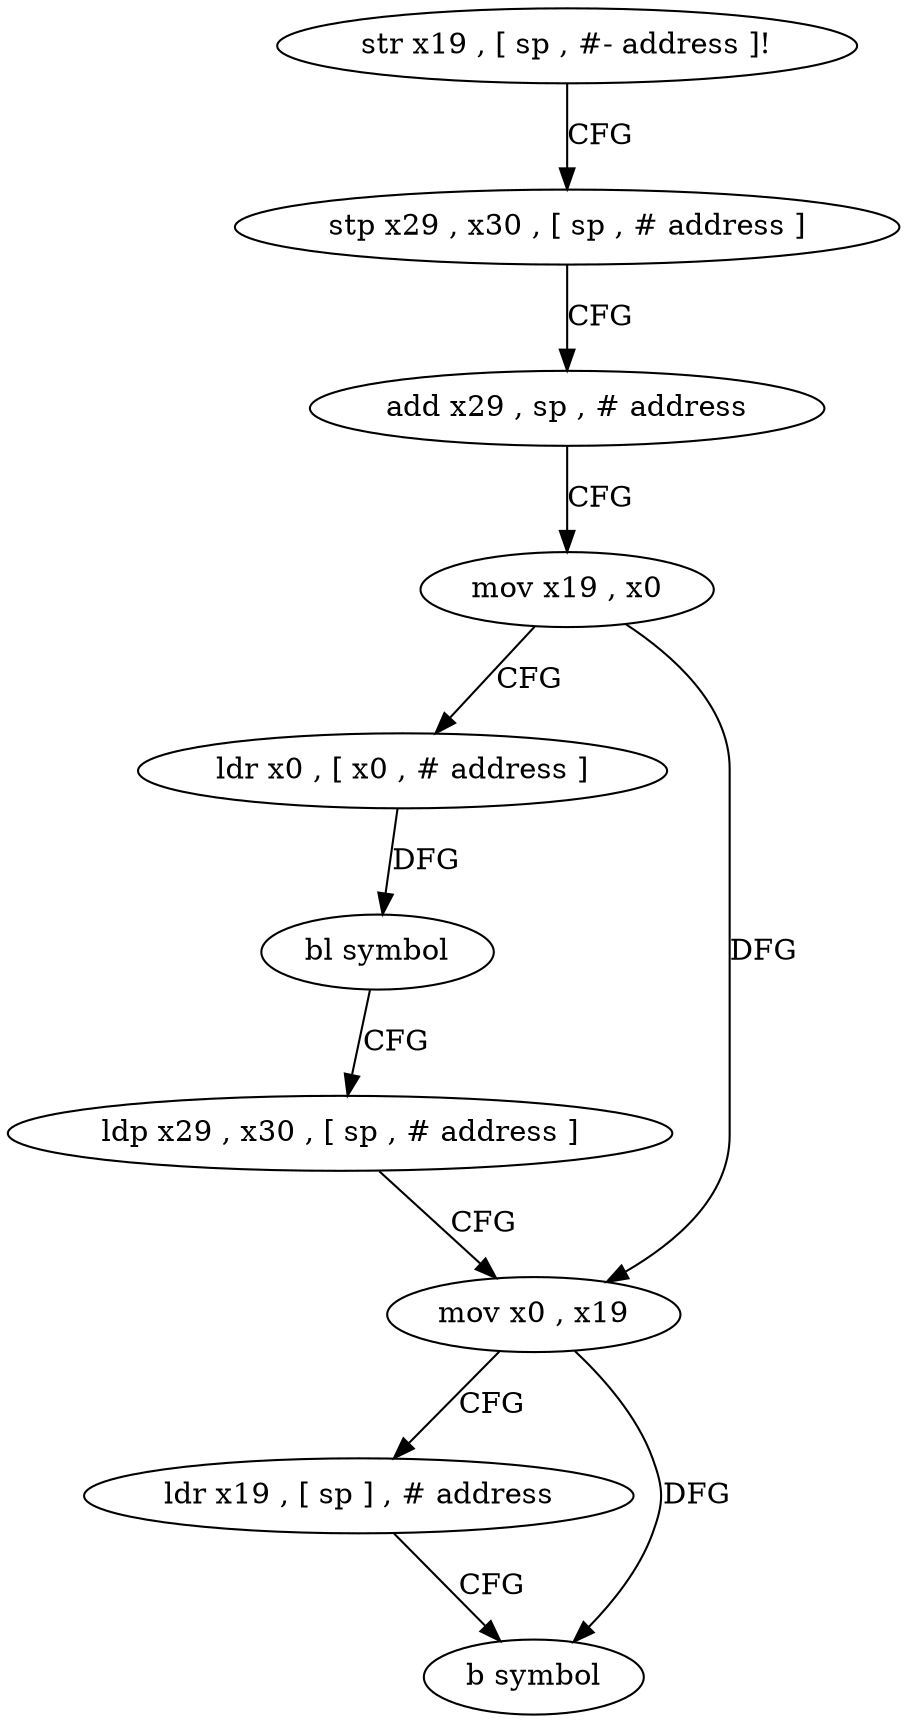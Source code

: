 digraph "func" {
"4228064" [label = "str x19 , [ sp , #- address ]!" ]
"4228068" [label = "stp x29 , x30 , [ sp , # address ]" ]
"4228072" [label = "add x29 , sp , # address" ]
"4228076" [label = "mov x19 , x0" ]
"4228080" [label = "ldr x0 , [ x0 , # address ]" ]
"4228084" [label = "bl symbol" ]
"4228088" [label = "ldp x29 , x30 , [ sp , # address ]" ]
"4228092" [label = "mov x0 , x19" ]
"4228096" [label = "ldr x19 , [ sp ] , # address" ]
"4228100" [label = "b symbol" ]
"4228064" -> "4228068" [ label = "CFG" ]
"4228068" -> "4228072" [ label = "CFG" ]
"4228072" -> "4228076" [ label = "CFG" ]
"4228076" -> "4228080" [ label = "CFG" ]
"4228076" -> "4228092" [ label = "DFG" ]
"4228080" -> "4228084" [ label = "DFG" ]
"4228084" -> "4228088" [ label = "CFG" ]
"4228088" -> "4228092" [ label = "CFG" ]
"4228092" -> "4228096" [ label = "CFG" ]
"4228092" -> "4228100" [ label = "DFG" ]
"4228096" -> "4228100" [ label = "CFG" ]
}

